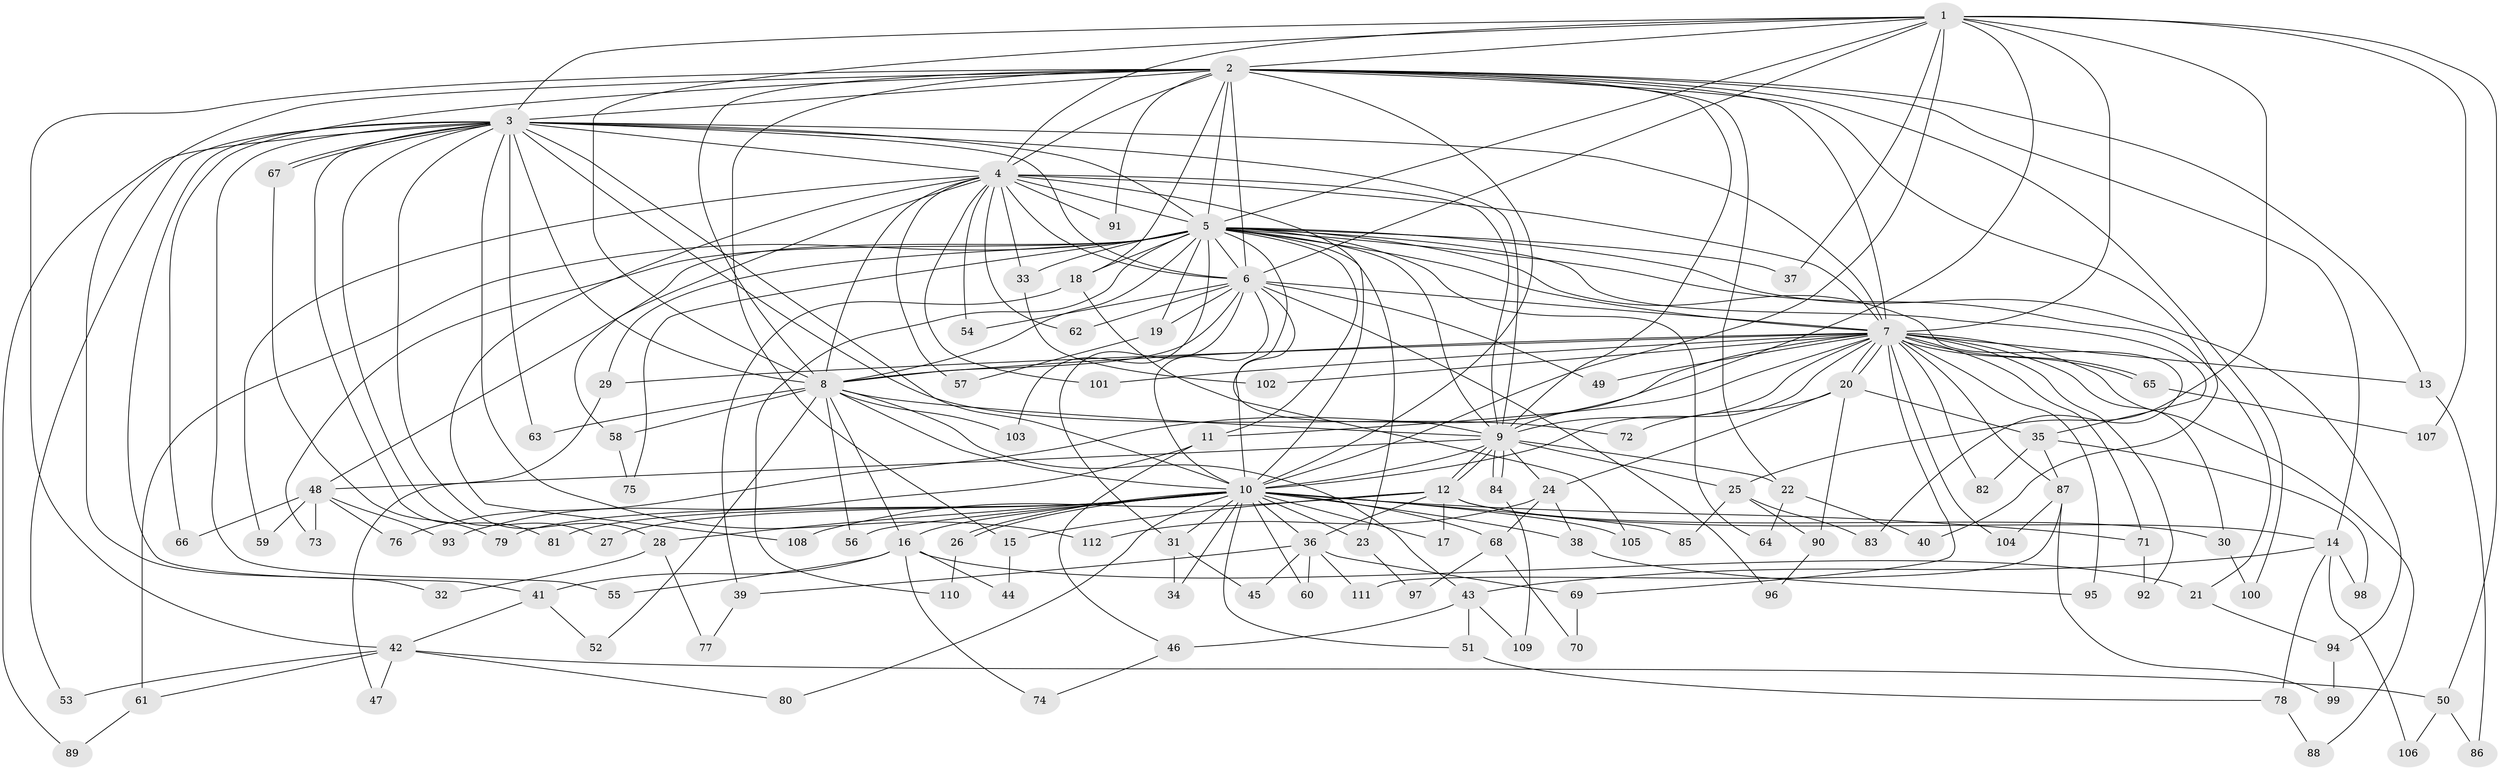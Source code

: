 // coarse degree distribution, {9: 0.01282051282051282, 26: 0.01282051282051282, 15: 0.01282051282051282, 22: 0.02564102564102564, 28: 0.01282051282051282, 4: 0.08974358974358974, 6: 0.05128205128205128, 3: 0.21794871794871795, 5: 0.038461538461538464, 2: 0.47435897435897434, 1: 0.02564102564102564, 7: 0.02564102564102564}
// Generated by graph-tools (version 1.1) at 2025/17/03/04/25 18:17:15]
// undirected, 112 vertices, 249 edges
graph export_dot {
graph [start="1"]
  node [color=gray90,style=filled];
  1;
  2;
  3;
  4;
  5;
  6;
  7;
  8;
  9;
  10;
  11;
  12;
  13;
  14;
  15;
  16;
  17;
  18;
  19;
  20;
  21;
  22;
  23;
  24;
  25;
  26;
  27;
  28;
  29;
  30;
  31;
  32;
  33;
  34;
  35;
  36;
  37;
  38;
  39;
  40;
  41;
  42;
  43;
  44;
  45;
  46;
  47;
  48;
  49;
  50;
  51;
  52;
  53;
  54;
  55;
  56;
  57;
  58;
  59;
  60;
  61;
  62;
  63;
  64;
  65;
  66;
  67;
  68;
  69;
  70;
  71;
  72;
  73;
  74;
  75;
  76;
  77;
  78;
  79;
  80;
  81;
  82;
  83;
  84;
  85;
  86;
  87;
  88;
  89;
  90;
  91;
  92;
  93;
  94;
  95;
  96;
  97;
  98;
  99;
  100;
  101;
  102;
  103;
  104;
  105;
  106;
  107;
  108;
  109;
  110;
  111;
  112;
  1 -- 2;
  1 -- 3;
  1 -- 4;
  1 -- 5;
  1 -- 6;
  1 -- 7;
  1 -- 8;
  1 -- 9;
  1 -- 10;
  1 -- 25;
  1 -- 37;
  1 -- 50;
  1 -- 107;
  2 -- 3;
  2 -- 4;
  2 -- 5;
  2 -- 6;
  2 -- 7;
  2 -- 8;
  2 -- 9;
  2 -- 10;
  2 -- 13;
  2 -- 14;
  2 -- 15;
  2 -- 18;
  2 -- 22;
  2 -- 32;
  2 -- 40;
  2 -- 42;
  2 -- 66;
  2 -- 91;
  2 -- 100;
  3 -- 4;
  3 -- 5;
  3 -- 6;
  3 -- 7;
  3 -- 8;
  3 -- 9;
  3 -- 10;
  3 -- 27;
  3 -- 28;
  3 -- 41;
  3 -- 53;
  3 -- 55;
  3 -- 63;
  3 -- 67;
  3 -- 67;
  3 -- 72;
  3 -- 81;
  3 -- 89;
  3 -- 112;
  4 -- 5;
  4 -- 6;
  4 -- 7;
  4 -- 8;
  4 -- 9;
  4 -- 10;
  4 -- 33;
  4 -- 54;
  4 -- 57;
  4 -- 58;
  4 -- 59;
  4 -- 62;
  4 -- 91;
  4 -- 101;
  4 -- 108;
  5 -- 6;
  5 -- 7;
  5 -- 8;
  5 -- 9;
  5 -- 10;
  5 -- 11;
  5 -- 18;
  5 -- 19;
  5 -- 21;
  5 -- 23;
  5 -- 29;
  5 -- 33;
  5 -- 35;
  5 -- 37;
  5 -- 48;
  5 -- 61;
  5 -- 64;
  5 -- 73;
  5 -- 75;
  5 -- 83;
  5 -- 94;
  5 -- 103;
  5 -- 110;
  6 -- 7;
  6 -- 8;
  6 -- 9;
  6 -- 10;
  6 -- 19;
  6 -- 31;
  6 -- 49;
  6 -- 54;
  6 -- 62;
  6 -- 96;
  7 -- 8;
  7 -- 9;
  7 -- 10;
  7 -- 11;
  7 -- 13;
  7 -- 20;
  7 -- 20;
  7 -- 29;
  7 -- 30;
  7 -- 49;
  7 -- 65;
  7 -- 65;
  7 -- 69;
  7 -- 71;
  7 -- 76;
  7 -- 82;
  7 -- 87;
  7 -- 88;
  7 -- 92;
  7 -- 95;
  7 -- 101;
  7 -- 102;
  7 -- 104;
  8 -- 9;
  8 -- 10;
  8 -- 16;
  8 -- 43;
  8 -- 52;
  8 -- 56;
  8 -- 58;
  8 -- 63;
  8 -- 103;
  9 -- 10;
  9 -- 12;
  9 -- 12;
  9 -- 22;
  9 -- 24;
  9 -- 25;
  9 -- 48;
  9 -- 84;
  9 -- 84;
  10 -- 16;
  10 -- 17;
  10 -- 23;
  10 -- 26;
  10 -- 26;
  10 -- 27;
  10 -- 28;
  10 -- 31;
  10 -- 34;
  10 -- 36;
  10 -- 38;
  10 -- 51;
  10 -- 56;
  10 -- 60;
  10 -- 68;
  10 -- 71;
  10 -- 79;
  10 -- 80;
  10 -- 81;
  10 -- 85;
  10 -- 105;
  11 -- 46;
  11 -- 93;
  12 -- 14;
  12 -- 15;
  12 -- 17;
  12 -- 30;
  12 -- 36;
  12 -- 108;
  13 -- 86;
  14 -- 43;
  14 -- 78;
  14 -- 98;
  14 -- 106;
  15 -- 44;
  16 -- 21;
  16 -- 41;
  16 -- 44;
  16 -- 55;
  16 -- 74;
  18 -- 39;
  18 -- 105;
  19 -- 57;
  20 -- 24;
  20 -- 35;
  20 -- 72;
  20 -- 90;
  21 -- 94;
  22 -- 40;
  22 -- 64;
  23 -- 97;
  24 -- 38;
  24 -- 68;
  24 -- 112;
  25 -- 83;
  25 -- 85;
  25 -- 90;
  26 -- 110;
  28 -- 32;
  28 -- 77;
  29 -- 47;
  30 -- 100;
  31 -- 34;
  31 -- 45;
  33 -- 102;
  35 -- 82;
  35 -- 87;
  35 -- 98;
  36 -- 39;
  36 -- 45;
  36 -- 60;
  36 -- 69;
  36 -- 111;
  38 -- 95;
  39 -- 77;
  41 -- 42;
  41 -- 52;
  42 -- 47;
  42 -- 50;
  42 -- 53;
  42 -- 61;
  42 -- 80;
  43 -- 46;
  43 -- 51;
  43 -- 109;
  46 -- 74;
  48 -- 59;
  48 -- 66;
  48 -- 73;
  48 -- 76;
  48 -- 93;
  50 -- 86;
  50 -- 106;
  51 -- 78;
  58 -- 75;
  61 -- 89;
  65 -- 107;
  67 -- 79;
  68 -- 70;
  68 -- 97;
  69 -- 70;
  71 -- 92;
  78 -- 88;
  84 -- 109;
  87 -- 99;
  87 -- 104;
  87 -- 111;
  90 -- 96;
  94 -- 99;
}

